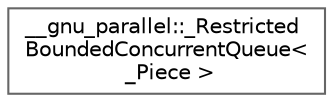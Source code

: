 digraph "Graphical Class Hierarchy"
{
 // LATEX_PDF_SIZE
  bgcolor="transparent";
  edge [fontname=Helvetica,fontsize=10,labelfontname=Helvetica,labelfontsize=10];
  node [fontname=Helvetica,fontsize=10,shape=box,height=0.2,width=0.4];
  rankdir="LR";
  Node0 [id="Node000000",label="__gnu_parallel::_Restricted\lBoundedConcurrentQueue\<\l _Piece \>",height=0.2,width=0.4,color="grey40", fillcolor="white", style="filled",URL="$class____gnu__parallel_1_1___restricted_bounded_concurrent_queue.html",tooltip=" "];
}
